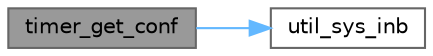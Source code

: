 digraph "timer_get_conf"
{
 // LATEX_PDF_SIZE
  bgcolor="transparent";
  edge [fontname=Helvetica,fontsize=10,labelfontname=Helvetica,labelfontsize=10];
  node [fontname=Helvetica,fontsize=10,shape=box,height=0.2,width=0.4];
  rankdir="LR";
  Node1 [label="timer_get_conf",height=0.2,width=0.4,color="gray40", fillcolor="grey60", style="filled", fontcolor="black",tooltip="Reads the input timer configuration (status) via read-back command."];
  Node1 -> Node2 [color="steelblue1",style="solid"];
  Node2 [label="util_sys_inb",height=0.2,width=0.4,color="grey40", fillcolor="white", style="filled",URL="$utils_8c.html#a79a031a8611f5b2d6afa4158e92b0fb4",tooltip=" "];
}

